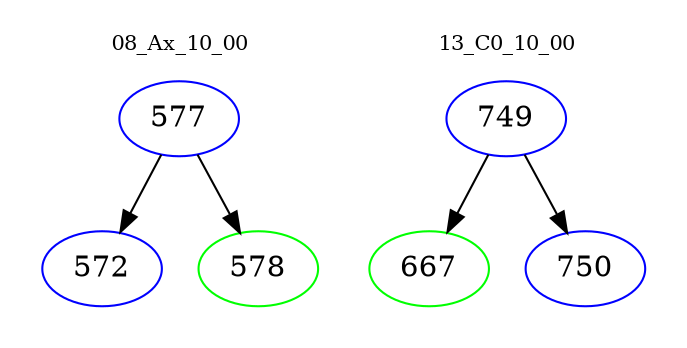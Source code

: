 digraph{
subgraph cluster_0 {
color = white
label = "08_Ax_10_00";
fontsize=10;
T0_577 [label="577", color="blue"]
T0_577 -> T0_572 [color="black"]
T0_572 [label="572", color="blue"]
T0_577 -> T0_578 [color="black"]
T0_578 [label="578", color="green"]
}
subgraph cluster_1 {
color = white
label = "13_C0_10_00";
fontsize=10;
T1_749 [label="749", color="blue"]
T1_749 -> T1_667 [color="black"]
T1_667 [label="667", color="green"]
T1_749 -> T1_750 [color="black"]
T1_750 [label="750", color="blue"]
}
}
